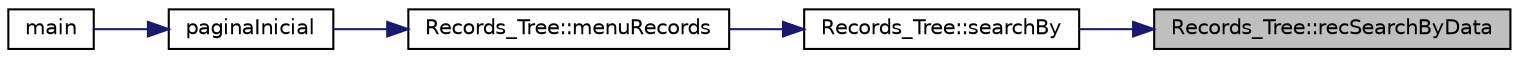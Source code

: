 digraph "Records_Tree::recSearchByData"
{
 // LATEX_PDF_SIZE
  edge [fontname="Helvetica",fontsize="10",labelfontname="Helvetica",labelfontsize="10"];
  node [fontname="Helvetica",fontsize="10",shape=record];
  rankdir="RL";
  Node1 [label="Records_Tree::recSearchByData",height=0.2,width=0.4,color="black", fillcolor="grey75", style="filled", fontcolor="black",tooltip="Mostra todos os recordes com uma data especifica."];
  Node1 -> Node2 [dir="back",color="midnightblue",fontsize="10",style="solid",fontname="Helvetica"];
  Node2 [label="Records_Tree::searchBy",height=0.2,width=0.4,color="black", fillcolor="white", style="filled",URL="$class_records___tree.html#a1399952f1ec524b3705a5eff7c697fe6",tooltip="Apenas chama a função de pesquisa que o utilizador escolher."];
  Node2 -> Node3 [dir="back",color="midnightblue",fontsize="10",style="solid",fontname="Helvetica"];
  Node3 [label="Records_Tree::menuRecords",height=0.2,width=0.4,color="black", fillcolor="white", style="filled",URL="$class_records___tree.html#abf6bb08b260f1e80be87f5788faa4276",tooltip="Esta função mostra as opções para interagir com a classe Records_Tree (Ver recordes,..."];
  Node3 -> Node4 [dir="back",color="midnightblue",fontsize="10",style="solid",fontname="Helvetica"];
  Node4 [label="paginaInicial",height=0.2,width=0.4,color="black", fillcolor="white", style="filled",URL="$menu_8h.html#a96dac07912e4edb4cb4e758e0130cf0d",tooltip="Esta função é o página inicial do programa. Todos os objetivos do projeto se fazem dentro desta funçã..."];
  Node4 -> Node5 [dir="back",color="midnightblue",fontsize="10",style="solid",fontname="Helvetica"];
  Node5 [label="main",height=0.2,width=0.4,color="black", fillcolor="white", style="filled",URL="$main_8cpp.html#ae66f6b31b5ad750f1fe042a706a4e3d4",tooltip=" "];
}
